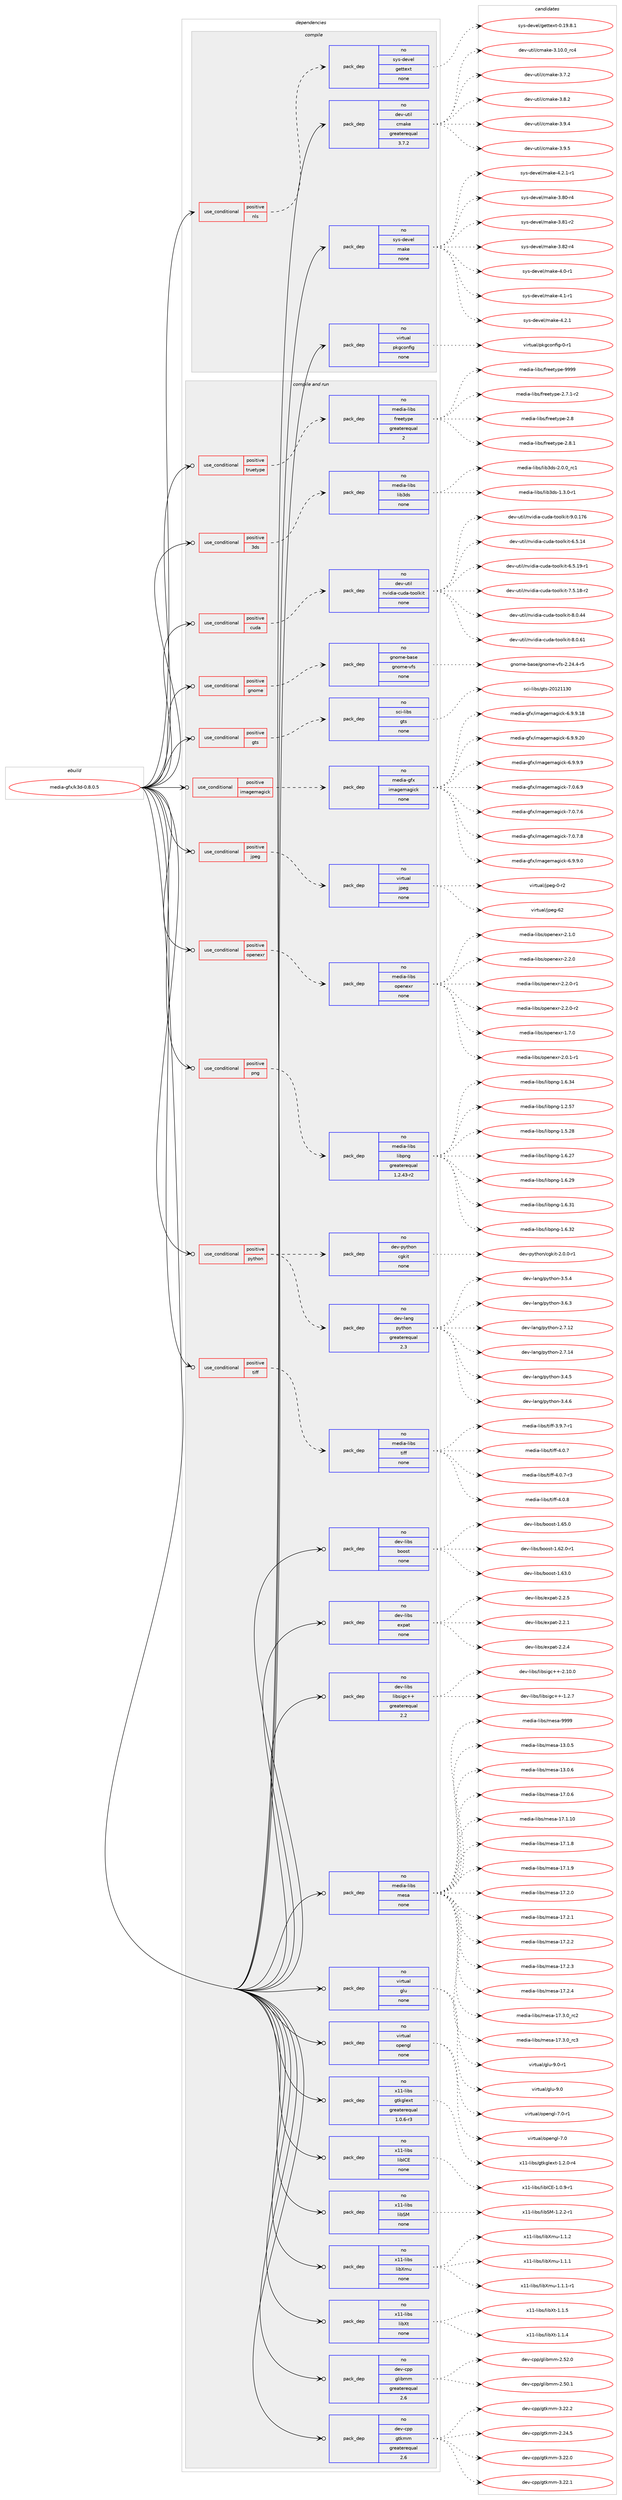 digraph prolog {

# *************
# Graph options
# *************

newrank=true;
concentrate=true;
compound=true;
graph [rankdir=LR,fontname=Helvetica,fontsize=10,ranksep=1.5];#, ranksep=2.5, nodesep=0.2];
edge  [arrowhead=vee];
node  [fontname=Helvetica,fontsize=10];

# **********
# The ebuild
# **********

subgraph cluster_leftcol {
color=gray;
rank=same;
label=<<i>ebuild</i>>;
id [label="media-gfx/k3d-0.8.0.5", color=red, width=4, href="../media-gfx/k3d-0.8.0.5.svg"];
}

# ****************
# The dependencies
# ****************

subgraph cluster_midcol {
color=gray;
label=<<i>dependencies</i>>;
subgraph cluster_compile {
fillcolor="#eeeeee";
style=filled;
label=<<i>compile</i>>;
subgraph cond87993 {
dependency355574 [label=<<TABLE BORDER="0" CELLBORDER="1" CELLSPACING="0" CELLPADDING="4"><TR><TD ROWSPAN="3" CELLPADDING="10">use_conditional</TD></TR><TR><TD>positive</TD></TR><TR><TD>nls</TD></TR></TABLE>>, shape=none, color=red];
subgraph pack262152 {
dependency355575 [label=<<TABLE BORDER="0" CELLBORDER="1" CELLSPACING="0" CELLPADDING="4" WIDTH="220"><TR><TD ROWSPAN="6" CELLPADDING="30">pack_dep</TD></TR><TR><TD WIDTH="110">no</TD></TR><TR><TD>sys-devel</TD></TR><TR><TD>gettext</TD></TR><TR><TD>none</TD></TR><TR><TD></TD></TR></TABLE>>, shape=none, color=blue];
}
dependency355574:e -> dependency355575:w [weight=20,style="dashed",arrowhead="vee"];
}
id:e -> dependency355574:w [weight=20,style="solid",arrowhead="vee"];
subgraph pack262153 {
dependency355576 [label=<<TABLE BORDER="0" CELLBORDER="1" CELLSPACING="0" CELLPADDING="4" WIDTH="220"><TR><TD ROWSPAN="6" CELLPADDING="30">pack_dep</TD></TR><TR><TD WIDTH="110">no</TD></TR><TR><TD>dev-util</TD></TR><TR><TD>cmake</TD></TR><TR><TD>greaterequal</TD></TR><TR><TD>3.7.2</TD></TR></TABLE>>, shape=none, color=blue];
}
id:e -> dependency355576:w [weight=20,style="solid",arrowhead="vee"];
subgraph pack262154 {
dependency355577 [label=<<TABLE BORDER="0" CELLBORDER="1" CELLSPACING="0" CELLPADDING="4" WIDTH="220"><TR><TD ROWSPAN="6" CELLPADDING="30">pack_dep</TD></TR><TR><TD WIDTH="110">no</TD></TR><TR><TD>sys-devel</TD></TR><TR><TD>make</TD></TR><TR><TD>none</TD></TR><TR><TD></TD></TR></TABLE>>, shape=none, color=blue];
}
id:e -> dependency355577:w [weight=20,style="solid",arrowhead="vee"];
subgraph pack262155 {
dependency355578 [label=<<TABLE BORDER="0" CELLBORDER="1" CELLSPACING="0" CELLPADDING="4" WIDTH="220"><TR><TD ROWSPAN="6" CELLPADDING="30">pack_dep</TD></TR><TR><TD WIDTH="110">no</TD></TR><TR><TD>virtual</TD></TR><TR><TD>pkgconfig</TD></TR><TR><TD>none</TD></TR><TR><TD></TD></TR></TABLE>>, shape=none, color=blue];
}
id:e -> dependency355578:w [weight=20,style="solid",arrowhead="vee"];
}
subgraph cluster_compileandrun {
fillcolor="#eeeeee";
style=filled;
label=<<i>compile and run</i>>;
subgraph cond87994 {
dependency355579 [label=<<TABLE BORDER="0" CELLBORDER="1" CELLSPACING="0" CELLPADDING="4"><TR><TD ROWSPAN="3" CELLPADDING="10">use_conditional</TD></TR><TR><TD>positive</TD></TR><TR><TD>3ds</TD></TR></TABLE>>, shape=none, color=red];
subgraph pack262156 {
dependency355580 [label=<<TABLE BORDER="0" CELLBORDER="1" CELLSPACING="0" CELLPADDING="4" WIDTH="220"><TR><TD ROWSPAN="6" CELLPADDING="30">pack_dep</TD></TR><TR><TD WIDTH="110">no</TD></TR><TR><TD>media-libs</TD></TR><TR><TD>lib3ds</TD></TR><TR><TD>none</TD></TR><TR><TD></TD></TR></TABLE>>, shape=none, color=blue];
}
dependency355579:e -> dependency355580:w [weight=20,style="dashed",arrowhead="vee"];
}
id:e -> dependency355579:w [weight=20,style="solid",arrowhead="odotvee"];
subgraph cond87995 {
dependency355581 [label=<<TABLE BORDER="0" CELLBORDER="1" CELLSPACING="0" CELLPADDING="4"><TR><TD ROWSPAN="3" CELLPADDING="10">use_conditional</TD></TR><TR><TD>positive</TD></TR><TR><TD>cuda</TD></TR></TABLE>>, shape=none, color=red];
subgraph pack262157 {
dependency355582 [label=<<TABLE BORDER="0" CELLBORDER="1" CELLSPACING="0" CELLPADDING="4" WIDTH="220"><TR><TD ROWSPAN="6" CELLPADDING="30">pack_dep</TD></TR><TR><TD WIDTH="110">no</TD></TR><TR><TD>dev-util</TD></TR><TR><TD>nvidia-cuda-toolkit</TD></TR><TR><TD>none</TD></TR><TR><TD></TD></TR></TABLE>>, shape=none, color=blue];
}
dependency355581:e -> dependency355582:w [weight=20,style="dashed",arrowhead="vee"];
}
id:e -> dependency355581:w [weight=20,style="solid",arrowhead="odotvee"];
subgraph cond87996 {
dependency355583 [label=<<TABLE BORDER="0" CELLBORDER="1" CELLSPACING="0" CELLPADDING="4"><TR><TD ROWSPAN="3" CELLPADDING="10">use_conditional</TD></TR><TR><TD>positive</TD></TR><TR><TD>gnome</TD></TR></TABLE>>, shape=none, color=red];
subgraph pack262158 {
dependency355584 [label=<<TABLE BORDER="0" CELLBORDER="1" CELLSPACING="0" CELLPADDING="4" WIDTH="220"><TR><TD ROWSPAN="6" CELLPADDING="30">pack_dep</TD></TR><TR><TD WIDTH="110">no</TD></TR><TR><TD>gnome-base</TD></TR><TR><TD>gnome-vfs</TD></TR><TR><TD>none</TD></TR><TR><TD></TD></TR></TABLE>>, shape=none, color=blue];
}
dependency355583:e -> dependency355584:w [weight=20,style="dashed",arrowhead="vee"];
}
id:e -> dependency355583:w [weight=20,style="solid",arrowhead="odotvee"];
subgraph cond87997 {
dependency355585 [label=<<TABLE BORDER="0" CELLBORDER="1" CELLSPACING="0" CELLPADDING="4"><TR><TD ROWSPAN="3" CELLPADDING="10">use_conditional</TD></TR><TR><TD>positive</TD></TR><TR><TD>gts</TD></TR></TABLE>>, shape=none, color=red];
subgraph pack262159 {
dependency355586 [label=<<TABLE BORDER="0" CELLBORDER="1" CELLSPACING="0" CELLPADDING="4" WIDTH="220"><TR><TD ROWSPAN="6" CELLPADDING="30">pack_dep</TD></TR><TR><TD WIDTH="110">no</TD></TR><TR><TD>sci-libs</TD></TR><TR><TD>gts</TD></TR><TR><TD>none</TD></TR><TR><TD></TD></TR></TABLE>>, shape=none, color=blue];
}
dependency355585:e -> dependency355586:w [weight=20,style="dashed",arrowhead="vee"];
}
id:e -> dependency355585:w [weight=20,style="solid",arrowhead="odotvee"];
subgraph cond87998 {
dependency355587 [label=<<TABLE BORDER="0" CELLBORDER="1" CELLSPACING="0" CELLPADDING="4"><TR><TD ROWSPAN="3" CELLPADDING="10">use_conditional</TD></TR><TR><TD>positive</TD></TR><TR><TD>imagemagick</TD></TR></TABLE>>, shape=none, color=red];
subgraph pack262160 {
dependency355588 [label=<<TABLE BORDER="0" CELLBORDER="1" CELLSPACING="0" CELLPADDING="4" WIDTH="220"><TR><TD ROWSPAN="6" CELLPADDING="30">pack_dep</TD></TR><TR><TD WIDTH="110">no</TD></TR><TR><TD>media-gfx</TD></TR><TR><TD>imagemagick</TD></TR><TR><TD>none</TD></TR><TR><TD></TD></TR></TABLE>>, shape=none, color=blue];
}
dependency355587:e -> dependency355588:w [weight=20,style="dashed",arrowhead="vee"];
}
id:e -> dependency355587:w [weight=20,style="solid",arrowhead="odotvee"];
subgraph cond87999 {
dependency355589 [label=<<TABLE BORDER="0" CELLBORDER="1" CELLSPACING="0" CELLPADDING="4"><TR><TD ROWSPAN="3" CELLPADDING="10">use_conditional</TD></TR><TR><TD>positive</TD></TR><TR><TD>jpeg</TD></TR></TABLE>>, shape=none, color=red];
subgraph pack262161 {
dependency355590 [label=<<TABLE BORDER="0" CELLBORDER="1" CELLSPACING="0" CELLPADDING="4" WIDTH="220"><TR><TD ROWSPAN="6" CELLPADDING="30">pack_dep</TD></TR><TR><TD WIDTH="110">no</TD></TR><TR><TD>virtual</TD></TR><TR><TD>jpeg</TD></TR><TR><TD>none</TD></TR><TR><TD></TD></TR></TABLE>>, shape=none, color=blue];
}
dependency355589:e -> dependency355590:w [weight=20,style="dashed",arrowhead="vee"];
}
id:e -> dependency355589:w [weight=20,style="solid",arrowhead="odotvee"];
subgraph cond88000 {
dependency355591 [label=<<TABLE BORDER="0" CELLBORDER="1" CELLSPACING="0" CELLPADDING="4"><TR><TD ROWSPAN="3" CELLPADDING="10">use_conditional</TD></TR><TR><TD>positive</TD></TR><TR><TD>openexr</TD></TR></TABLE>>, shape=none, color=red];
subgraph pack262162 {
dependency355592 [label=<<TABLE BORDER="0" CELLBORDER="1" CELLSPACING="0" CELLPADDING="4" WIDTH="220"><TR><TD ROWSPAN="6" CELLPADDING="30">pack_dep</TD></TR><TR><TD WIDTH="110">no</TD></TR><TR><TD>media-libs</TD></TR><TR><TD>openexr</TD></TR><TR><TD>none</TD></TR><TR><TD></TD></TR></TABLE>>, shape=none, color=blue];
}
dependency355591:e -> dependency355592:w [weight=20,style="dashed",arrowhead="vee"];
}
id:e -> dependency355591:w [weight=20,style="solid",arrowhead="odotvee"];
subgraph cond88001 {
dependency355593 [label=<<TABLE BORDER="0" CELLBORDER="1" CELLSPACING="0" CELLPADDING="4"><TR><TD ROWSPAN="3" CELLPADDING="10">use_conditional</TD></TR><TR><TD>positive</TD></TR><TR><TD>png</TD></TR></TABLE>>, shape=none, color=red];
subgraph pack262163 {
dependency355594 [label=<<TABLE BORDER="0" CELLBORDER="1" CELLSPACING="0" CELLPADDING="4" WIDTH="220"><TR><TD ROWSPAN="6" CELLPADDING="30">pack_dep</TD></TR><TR><TD WIDTH="110">no</TD></TR><TR><TD>media-libs</TD></TR><TR><TD>libpng</TD></TR><TR><TD>greaterequal</TD></TR><TR><TD>1.2.43-r2</TD></TR></TABLE>>, shape=none, color=blue];
}
dependency355593:e -> dependency355594:w [weight=20,style="dashed",arrowhead="vee"];
}
id:e -> dependency355593:w [weight=20,style="solid",arrowhead="odotvee"];
subgraph cond88002 {
dependency355595 [label=<<TABLE BORDER="0" CELLBORDER="1" CELLSPACING="0" CELLPADDING="4"><TR><TD ROWSPAN="3" CELLPADDING="10">use_conditional</TD></TR><TR><TD>positive</TD></TR><TR><TD>python</TD></TR></TABLE>>, shape=none, color=red];
subgraph pack262164 {
dependency355596 [label=<<TABLE BORDER="0" CELLBORDER="1" CELLSPACING="0" CELLPADDING="4" WIDTH="220"><TR><TD ROWSPAN="6" CELLPADDING="30">pack_dep</TD></TR><TR><TD WIDTH="110">no</TD></TR><TR><TD>dev-lang</TD></TR><TR><TD>python</TD></TR><TR><TD>greaterequal</TD></TR><TR><TD>2.3</TD></TR></TABLE>>, shape=none, color=blue];
}
dependency355595:e -> dependency355596:w [weight=20,style="dashed",arrowhead="vee"];
subgraph pack262165 {
dependency355597 [label=<<TABLE BORDER="0" CELLBORDER="1" CELLSPACING="0" CELLPADDING="4" WIDTH="220"><TR><TD ROWSPAN="6" CELLPADDING="30">pack_dep</TD></TR><TR><TD WIDTH="110">no</TD></TR><TR><TD>dev-python</TD></TR><TR><TD>cgkit</TD></TR><TR><TD>none</TD></TR><TR><TD></TD></TR></TABLE>>, shape=none, color=blue];
}
dependency355595:e -> dependency355597:w [weight=20,style="dashed",arrowhead="vee"];
}
id:e -> dependency355595:w [weight=20,style="solid",arrowhead="odotvee"];
subgraph cond88003 {
dependency355598 [label=<<TABLE BORDER="0" CELLBORDER="1" CELLSPACING="0" CELLPADDING="4"><TR><TD ROWSPAN="3" CELLPADDING="10">use_conditional</TD></TR><TR><TD>positive</TD></TR><TR><TD>tiff</TD></TR></TABLE>>, shape=none, color=red];
subgraph pack262166 {
dependency355599 [label=<<TABLE BORDER="0" CELLBORDER="1" CELLSPACING="0" CELLPADDING="4" WIDTH="220"><TR><TD ROWSPAN="6" CELLPADDING="30">pack_dep</TD></TR><TR><TD WIDTH="110">no</TD></TR><TR><TD>media-libs</TD></TR><TR><TD>tiff</TD></TR><TR><TD>none</TD></TR><TR><TD></TD></TR></TABLE>>, shape=none, color=blue];
}
dependency355598:e -> dependency355599:w [weight=20,style="dashed",arrowhead="vee"];
}
id:e -> dependency355598:w [weight=20,style="solid",arrowhead="odotvee"];
subgraph cond88004 {
dependency355600 [label=<<TABLE BORDER="0" CELLBORDER="1" CELLSPACING="0" CELLPADDING="4"><TR><TD ROWSPAN="3" CELLPADDING="10">use_conditional</TD></TR><TR><TD>positive</TD></TR><TR><TD>truetype</TD></TR></TABLE>>, shape=none, color=red];
subgraph pack262167 {
dependency355601 [label=<<TABLE BORDER="0" CELLBORDER="1" CELLSPACING="0" CELLPADDING="4" WIDTH="220"><TR><TD ROWSPAN="6" CELLPADDING="30">pack_dep</TD></TR><TR><TD WIDTH="110">no</TD></TR><TR><TD>media-libs</TD></TR><TR><TD>freetype</TD></TR><TR><TD>greaterequal</TD></TR><TR><TD>2</TD></TR></TABLE>>, shape=none, color=blue];
}
dependency355600:e -> dependency355601:w [weight=20,style="dashed",arrowhead="vee"];
}
id:e -> dependency355600:w [weight=20,style="solid",arrowhead="odotvee"];
subgraph pack262168 {
dependency355602 [label=<<TABLE BORDER="0" CELLBORDER="1" CELLSPACING="0" CELLPADDING="4" WIDTH="220"><TR><TD ROWSPAN="6" CELLPADDING="30">pack_dep</TD></TR><TR><TD WIDTH="110">no</TD></TR><TR><TD>dev-cpp</TD></TR><TR><TD>glibmm</TD></TR><TR><TD>greaterequal</TD></TR><TR><TD>2.6</TD></TR></TABLE>>, shape=none, color=blue];
}
id:e -> dependency355602:w [weight=20,style="solid",arrowhead="odotvee"];
subgraph pack262169 {
dependency355603 [label=<<TABLE BORDER="0" CELLBORDER="1" CELLSPACING="0" CELLPADDING="4" WIDTH="220"><TR><TD ROWSPAN="6" CELLPADDING="30">pack_dep</TD></TR><TR><TD WIDTH="110">no</TD></TR><TR><TD>dev-cpp</TD></TR><TR><TD>gtkmm</TD></TR><TR><TD>greaterequal</TD></TR><TR><TD>2.6</TD></TR></TABLE>>, shape=none, color=blue];
}
id:e -> dependency355603:w [weight=20,style="solid",arrowhead="odotvee"];
subgraph pack262170 {
dependency355604 [label=<<TABLE BORDER="0" CELLBORDER="1" CELLSPACING="0" CELLPADDING="4" WIDTH="220"><TR><TD ROWSPAN="6" CELLPADDING="30">pack_dep</TD></TR><TR><TD WIDTH="110">no</TD></TR><TR><TD>dev-libs</TD></TR><TR><TD>boost</TD></TR><TR><TD>none</TD></TR><TR><TD></TD></TR></TABLE>>, shape=none, color=blue];
}
id:e -> dependency355604:w [weight=20,style="solid",arrowhead="odotvee"];
subgraph pack262171 {
dependency355605 [label=<<TABLE BORDER="0" CELLBORDER="1" CELLSPACING="0" CELLPADDING="4" WIDTH="220"><TR><TD ROWSPAN="6" CELLPADDING="30">pack_dep</TD></TR><TR><TD WIDTH="110">no</TD></TR><TR><TD>dev-libs</TD></TR><TR><TD>expat</TD></TR><TR><TD>none</TD></TR><TR><TD></TD></TR></TABLE>>, shape=none, color=blue];
}
id:e -> dependency355605:w [weight=20,style="solid",arrowhead="odotvee"];
subgraph pack262172 {
dependency355606 [label=<<TABLE BORDER="0" CELLBORDER="1" CELLSPACING="0" CELLPADDING="4" WIDTH="220"><TR><TD ROWSPAN="6" CELLPADDING="30">pack_dep</TD></TR><TR><TD WIDTH="110">no</TD></TR><TR><TD>dev-libs</TD></TR><TR><TD>libsigc++</TD></TR><TR><TD>greaterequal</TD></TR><TR><TD>2.2</TD></TR></TABLE>>, shape=none, color=blue];
}
id:e -> dependency355606:w [weight=20,style="solid",arrowhead="odotvee"];
subgraph pack262173 {
dependency355607 [label=<<TABLE BORDER="0" CELLBORDER="1" CELLSPACING="0" CELLPADDING="4" WIDTH="220"><TR><TD ROWSPAN="6" CELLPADDING="30">pack_dep</TD></TR><TR><TD WIDTH="110">no</TD></TR><TR><TD>media-libs</TD></TR><TR><TD>mesa</TD></TR><TR><TD>none</TD></TR><TR><TD></TD></TR></TABLE>>, shape=none, color=blue];
}
id:e -> dependency355607:w [weight=20,style="solid",arrowhead="odotvee"];
subgraph pack262174 {
dependency355608 [label=<<TABLE BORDER="0" CELLBORDER="1" CELLSPACING="0" CELLPADDING="4" WIDTH="220"><TR><TD ROWSPAN="6" CELLPADDING="30">pack_dep</TD></TR><TR><TD WIDTH="110">no</TD></TR><TR><TD>virtual</TD></TR><TR><TD>glu</TD></TR><TR><TD>none</TD></TR><TR><TD></TD></TR></TABLE>>, shape=none, color=blue];
}
id:e -> dependency355608:w [weight=20,style="solid",arrowhead="odotvee"];
subgraph pack262175 {
dependency355609 [label=<<TABLE BORDER="0" CELLBORDER="1" CELLSPACING="0" CELLPADDING="4" WIDTH="220"><TR><TD ROWSPAN="6" CELLPADDING="30">pack_dep</TD></TR><TR><TD WIDTH="110">no</TD></TR><TR><TD>virtual</TD></TR><TR><TD>opengl</TD></TR><TR><TD>none</TD></TR><TR><TD></TD></TR></TABLE>>, shape=none, color=blue];
}
id:e -> dependency355609:w [weight=20,style="solid",arrowhead="odotvee"];
subgraph pack262176 {
dependency355610 [label=<<TABLE BORDER="0" CELLBORDER="1" CELLSPACING="0" CELLPADDING="4" WIDTH="220"><TR><TD ROWSPAN="6" CELLPADDING="30">pack_dep</TD></TR><TR><TD WIDTH="110">no</TD></TR><TR><TD>x11-libs</TD></TR><TR><TD>gtkglext</TD></TR><TR><TD>greaterequal</TD></TR><TR><TD>1.0.6-r3</TD></TR></TABLE>>, shape=none, color=blue];
}
id:e -> dependency355610:w [weight=20,style="solid",arrowhead="odotvee"];
subgraph pack262177 {
dependency355611 [label=<<TABLE BORDER="0" CELLBORDER="1" CELLSPACING="0" CELLPADDING="4" WIDTH="220"><TR><TD ROWSPAN="6" CELLPADDING="30">pack_dep</TD></TR><TR><TD WIDTH="110">no</TD></TR><TR><TD>x11-libs</TD></TR><TR><TD>libICE</TD></TR><TR><TD>none</TD></TR><TR><TD></TD></TR></TABLE>>, shape=none, color=blue];
}
id:e -> dependency355611:w [weight=20,style="solid",arrowhead="odotvee"];
subgraph pack262178 {
dependency355612 [label=<<TABLE BORDER="0" CELLBORDER="1" CELLSPACING="0" CELLPADDING="4" WIDTH="220"><TR><TD ROWSPAN="6" CELLPADDING="30">pack_dep</TD></TR><TR><TD WIDTH="110">no</TD></TR><TR><TD>x11-libs</TD></TR><TR><TD>libSM</TD></TR><TR><TD>none</TD></TR><TR><TD></TD></TR></TABLE>>, shape=none, color=blue];
}
id:e -> dependency355612:w [weight=20,style="solid",arrowhead="odotvee"];
subgraph pack262179 {
dependency355613 [label=<<TABLE BORDER="0" CELLBORDER="1" CELLSPACING="0" CELLPADDING="4" WIDTH="220"><TR><TD ROWSPAN="6" CELLPADDING="30">pack_dep</TD></TR><TR><TD WIDTH="110">no</TD></TR><TR><TD>x11-libs</TD></TR><TR><TD>libXmu</TD></TR><TR><TD>none</TD></TR><TR><TD></TD></TR></TABLE>>, shape=none, color=blue];
}
id:e -> dependency355613:w [weight=20,style="solid",arrowhead="odotvee"];
subgraph pack262180 {
dependency355614 [label=<<TABLE BORDER="0" CELLBORDER="1" CELLSPACING="0" CELLPADDING="4" WIDTH="220"><TR><TD ROWSPAN="6" CELLPADDING="30">pack_dep</TD></TR><TR><TD WIDTH="110">no</TD></TR><TR><TD>x11-libs</TD></TR><TR><TD>libXt</TD></TR><TR><TD>none</TD></TR><TR><TD></TD></TR></TABLE>>, shape=none, color=blue];
}
id:e -> dependency355614:w [weight=20,style="solid",arrowhead="odotvee"];
}
subgraph cluster_run {
fillcolor="#eeeeee";
style=filled;
label=<<i>run</i>>;
}
}

# **************
# The candidates
# **************

subgraph cluster_choices {
rank=same;
color=gray;
label=<<i>candidates</i>>;

subgraph choice262152 {
color=black;
nodesep=1;
choice1151211154510010111810110847103101116116101120116454846495746564649 [label="sys-devel/gettext-0.19.8.1", color=red, width=4,href="../sys-devel/gettext-0.19.8.1.svg"];
dependency355575:e -> choice1151211154510010111810110847103101116116101120116454846495746564649:w [style=dotted,weight="100"];
}
subgraph choice262153 {
color=black;
nodesep=1;
choice1001011184511711610510847991099710710145514649484648951149952 [label="dev-util/cmake-3.10.0_rc4", color=red, width=4,href="../dev-util/cmake-3.10.0_rc4.svg"];
choice10010111845117116105108479910997107101455146554650 [label="dev-util/cmake-3.7.2", color=red, width=4,href="../dev-util/cmake-3.7.2.svg"];
choice10010111845117116105108479910997107101455146564650 [label="dev-util/cmake-3.8.2", color=red, width=4,href="../dev-util/cmake-3.8.2.svg"];
choice10010111845117116105108479910997107101455146574652 [label="dev-util/cmake-3.9.4", color=red, width=4,href="../dev-util/cmake-3.9.4.svg"];
choice10010111845117116105108479910997107101455146574653 [label="dev-util/cmake-3.9.5", color=red, width=4,href="../dev-util/cmake-3.9.5.svg"];
dependency355576:e -> choice1001011184511711610510847991099710710145514649484648951149952:w [style=dotted,weight="100"];
dependency355576:e -> choice10010111845117116105108479910997107101455146554650:w [style=dotted,weight="100"];
dependency355576:e -> choice10010111845117116105108479910997107101455146564650:w [style=dotted,weight="100"];
dependency355576:e -> choice10010111845117116105108479910997107101455146574652:w [style=dotted,weight="100"];
dependency355576:e -> choice10010111845117116105108479910997107101455146574653:w [style=dotted,weight="100"];
}
subgraph choice262154 {
color=black;
nodesep=1;
choice11512111545100101118101108471099710710145514656484511452 [label="sys-devel/make-3.80-r4", color=red, width=4,href="../sys-devel/make-3.80-r4.svg"];
choice11512111545100101118101108471099710710145514656494511450 [label="sys-devel/make-3.81-r2", color=red, width=4,href="../sys-devel/make-3.81-r2.svg"];
choice11512111545100101118101108471099710710145514656504511452 [label="sys-devel/make-3.82-r4", color=red, width=4,href="../sys-devel/make-3.82-r4.svg"];
choice115121115451001011181011084710997107101455246484511449 [label="sys-devel/make-4.0-r1", color=red, width=4,href="../sys-devel/make-4.0-r1.svg"];
choice115121115451001011181011084710997107101455246494511449 [label="sys-devel/make-4.1-r1", color=red, width=4,href="../sys-devel/make-4.1-r1.svg"];
choice115121115451001011181011084710997107101455246504649 [label="sys-devel/make-4.2.1", color=red, width=4,href="../sys-devel/make-4.2.1.svg"];
choice1151211154510010111810110847109971071014552465046494511449 [label="sys-devel/make-4.2.1-r1", color=red, width=4,href="../sys-devel/make-4.2.1-r1.svg"];
dependency355577:e -> choice11512111545100101118101108471099710710145514656484511452:w [style=dotted,weight="100"];
dependency355577:e -> choice11512111545100101118101108471099710710145514656494511450:w [style=dotted,weight="100"];
dependency355577:e -> choice11512111545100101118101108471099710710145514656504511452:w [style=dotted,weight="100"];
dependency355577:e -> choice115121115451001011181011084710997107101455246484511449:w [style=dotted,weight="100"];
dependency355577:e -> choice115121115451001011181011084710997107101455246494511449:w [style=dotted,weight="100"];
dependency355577:e -> choice115121115451001011181011084710997107101455246504649:w [style=dotted,weight="100"];
dependency355577:e -> choice1151211154510010111810110847109971071014552465046494511449:w [style=dotted,weight="100"];
}
subgraph choice262155 {
color=black;
nodesep=1;
choice11810511411611797108471121071039911111010210510345484511449 [label="virtual/pkgconfig-0-r1", color=red, width=4,href="../virtual/pkgconfig-0-r1.svg"];
dependency355578:e -> choice11810511411611797108471121071039911111010210510345484511449:w [style=dotted,weight="100"];
}
subgraph choice262156 {
color=black;
nodesep=1;
choice1091011001059745108105981154710810598511001154549465146484511449 [label="media-libs/lib3ds-1.3.0-r1", color=red, width=4,href="../media-libs/lib3ds-1.3.0-r1.svg"];
choice109101100105974510810598115471081059851100115455046484648951149949 [label="media-libs/lib3ds-2.0.0_rc1", color=red, width=4,href="../media-libs/lib3ds-2.0.0_rc1.svg"];
dependency355580:e -> choice1091011001059745108105981154710810598511001154549465146484511449:w [style=dotted,weight="100"];
dependency355580:e -> choice109101100105974510810598115471081059851100115455046484648951149949:w [style=dotted,weight="100"];
}
subgraph choice262157 {
color=black;
nodesep=1;
choice1001011184511711610510847110118105100105974599117100974511611111110810710511645544653464952 [label="dev-util/nvidia-cuda-toolkit-6.5.14", color=red, width=4,href="../dev-util/nvidia-cuda-toolkit-6.5.14.svg"];
choice10010111845117116105108471101181051001059745991171009745116111111108107105116455446534649574511449 [label="dev-util/nvidia-cuda-toolkit-6.5.19-r1", color=red, width=4,href="../dev-util/nvidia-cuda-toolkit-6.5.19-r1.svg"];
choice10010111845117116105108471101181051001059745991171009745116111111108107105116455546534649564511450 [label="dev-util/nvidia-cuda-toolkit-7.5.18-r2", color=red, width=4,href="../dev-util/nvidia-cuda-toolkit-7.5.18-r2.svg"];
choice1001011184511711610510847110118105100105974599117100974511611111110810710511645564648465252 [label="dev-util/nvidia-cuda-toolkit-8.0.44", color=red, width=4,href="../dev-util/nvidia-cuda-toolkit-8.0.44.svg"];
choice1001011184511711610510847110118105100105974599117100974511611111110810710511645564648465449 [label="dev-util/nvidia-cuda-toolkit-8.0.61", color=red, width=4,href="../dev-util/nvidia-cuda-toolkit-8.0.61.svg"];
choice100101118451171161051084711011810510010597459911710097451161111111081071051164557464846495554 [label="dev-util/nvidia-cuda-toolkit-9.0.176", color=red, width=4,href="../dev-util/nvidia-cuda-toolkit-9.0.176.svg"];
dependency355582:e -> choice1001011184511711610510847110118105100105974599117100974511611111110810710511645544653464952:w [style=dotted,weight="100"];
dependency355582:e -> choice10010111845117116105108471101181051001059745991171009745116111111108107105116455446534649574511449:w [style=dotted,weight="100"];
dependency355582:e -> choice10010111845117116105108471101181051001059745991171009745116111111108107105116455546534649564511450:w [style=dotted,weight="100"];
dependency355582:e -> choice1001011184511711610510847110118105100105974599117100974511611111110810710511645564648465252:w [style=dotted,weight="100"];
dependency355582:e -> choice1001011184511711610510847110118105100105974599117100974511611111110810710511645564648465449:w [style=dotted,weight="100"];
dependency355582:e -> choice100101118451171161051084711011810510010597459911710097451161111111081071051164557464846495554:w [style=dotted,weight="100"];
}
subgraph choice262158 {
color=black;
nodesep=1;
choice1031101111091014598971151014710311011110910145118102115455046505246524511453 [label="gnome-base/gnome-vfs-2.24.4-r5", color=red, width=4,href="../gnome-base/gnome-vfs-2.24.4-r5.svg"];
dependency355584:e -> choice1031101111091014598971151014710311011110910145118102115455046505246524511453:w [style=dotted,weight="100"];
}
subgraph choice262159 {
color=black;
nodesep=1;
choice11599105451081059811547103116115455048495049495148 [label="sci-libs/gts-20121130", color=red, width=4,href="../sci-libs/gts-20121130.svg"];
dependency355586:e -> choice11599105451081059811547103116115455048495049495148:w [style=dotted,weight="100"];
}
subgraph choice262160 {
color=black;
nodesep=1;
choice1091011001059745103102120471051099710310110997103105991074554465746574648 [label="media-gfx/imagemagick-6.9.9.0", color=red, width=4,href="../media-gfx/imagemagick-6.9.9.0.svg"];
choice109101100105974510310212047105109971031011099710310599107455446574657464956 [label="media-gfx/imagemagick-6.9.9.18", color=red, width=4,href="../media-gfx/imagemagick-6.9.9.18.svg"];
choice109101100105974510310212047105109971031011099710310599107455446574657465048 [label="media-gfx/imagemagick-6.9.9.20", color=red, width=4,href="../media-gfx/imagemagick-6.9.9.20.svg"];
choice1091011001059745103102120471051099710310110997103105991074554465746574657 [label="media-gfx/imagemagick-6.9.9.9", color=red, width=4,href="../media-gfx/imagemagick-6.9.9.9.svg"];
choice1091011001059745103102120471051099710310110997103105991074555464846544657 [label="media-gfx/imagemagick-7.0.6.9", color=red, width=4,href="../media-gfx/imagemagick-7.0.6.9.svg"];
choice1091011001059745103102120471051099710310110997103105991074555464846554654 [label="media-gfx/imagemagick-7.0.7.6", color=red, width=4,href="../media-gfx/imagemagick-7.0.7.6.svg"];
choice1091011001059745103102120471051099710310110997103105991074555464846554656 [label="media-gfx/imagemagick-7.0.7.8", color=red, width=4,href="../media-gfx/imagemagick-7.0.7.8.svg"];
dependency355588:e -> choice1091011001059745103102120471051099710310110997103105991074554465746574648:w [style=dotted,weight="100"];
dependency355588:e -> choice109101100105974510310212047105109971031011099710310599107455446574657464956:w [style=dotted,weight="100"];
dependency355588:e -> choice109101100105974510310212047105109971031011099710310599107455446574657465048:w [style=dotted,weight="100"];
dependency355588:e -> choice1091011001059745103102120471051099710310110997103105991074554465746574657:w [style=dotted,weight="100"];
dependency355588:e -> choice1091011001059745103102120471051099710310110997103105991074555464846544657:w [style=dotted,weight="100"];
dependency355588:e -> choice1091011001059745103102120471051099710310110997103105991074555464846554654:w [style=dotted,weight="100"];
dependency355588:e -> choice1091011001059745103102120471051099710310110997103105991074555464846554656:w [style=dotted,weight="100"];
}
subgraph choice262161 {
color=black;
nodesep=1;
choice118105114116117971084710611210110345484511450 [label="virtual/jpeg-0-r2", color=red, width=4,href="../virtual/jpeg-0-r2.svg"];
choice1181051141161179710847106112101103455450 [label="virtual/jpeg-62", color=red, width=4,href="../virtual/jpeg-62.svg"];
dependency355590:e -> choice118105114116117971084710611210110345484511450:w [style=dotted,weight="100"];
dependency355590:e -> choice1181051141161179710847106112101103455450:w [style=dotted,weight="100"];
}
subgraph choice262162 {
color=black;
nodesep=1;
choice10910110010597451081059811547111112101110101120114454946554648 [label="media-libs/openexr-1.7.0", color=red, width=4,href="../media-libs/openexr-1.7.0.svg"];
choice109101100105974510810598115471111121011101011201144550464846494511449 [label="media-libs/openexr-2.0.1-r1", color=red, width=4,href="../media-libs/openexr-2.0.1-r1.svg"];
choice10910110010597451081059811547111112101110101120114455046494648 [label="media-libs/openexr-2.1.0", color=red, width=4,href="../media-libs/openexr-2.1.0.svg"];
choice10910110010597451081059811547111112101110101120114455046504648 [label="media-libs/openexr-2.2.0", color=red, width=4,href="../media-libs/openexr-2.2.0.svg"];
choice109101100105974510810598115471111121011101011201144550465046484511449 [label="media-libs/openexr-2.2.0-r1", color=red, width=4,href="../media-libs/openexr-2.2.0-r1.svg"];
choice109101100105974510810598115471111121011101011201144550465046484511450 [label="media-libs/openexr-2.2.0-r2", color=red, width=4,href="../media-libs/openexr-2.2.0-r2.svg"];
dependency355592:e -> choice10910110010597451081059811547111112101110101120114454946554648:w [style=dotted,weight="100"];
dependency355592:e -> choice109101100105974510810598115471111121011101011201144550464846494511449:w [style=dotted,weight="100"];
dependency355592:e -> choice10910110010597451081059811547111112101110101120114455046494648:w [style=dotted,weight="100"];
dependency355592:e -> choice10910110010597451081059811547111112101110101120114455046504648:w [style=dotted,weight="100"];
dependency355592:e -> choice109101100105974510810598115471111121011101011201144550465046484511449:w [style=dotted,weight="100"];
dependency355592:e -> choice109101100105974510810598115471111121011101011201144550465046484511450:w [style=dotted,weight="100"];
}
subgraph choice262163 {
color=black;
nodesep=1;
choice109101100105974510810598115471081059811211010345494650465355 [label="media-libs/libpng-1.2.57", color=red, width=4,href="../media-libs/libpng-1.2.57.svg"];
choice109101100105974510810598115471081059811211010345494653465056 [label="media-libs/libpng-1.5.28", color=red, width=4,href="../media-libs/libpng-1.5.28.svg"];
choice109101100105974510810598115471081059811211010345494654465055 [label="media-libs/libpng-1.6.27", color=red, width=4,href="../media-libs/libpng-1.6.27.svg"];
choice109101100105974510810598115471081059811211010345494654465057 [label="media-libs/libpng-1.6.29", color=red, width=4,href="../media-libs/libpng-1.6.29.svg"];
choice109101100105974510810598115471081059811211010345494654465149 [label="media-libs/libpng-1.6.31", color=red, width=4,href="../media-libs/libpng-1.6.31.svg"];
choice109101100105974510810598115471081059811211010345494654465150 [label="media-libs/libpng-1.6.32", color=red, width=4,href="../media-libs/libpng-1.6.32.svg"];
choice109101100105974510810598115471081059811211010345494654465152 [label="media-libs/libpng-1.6.34", color=red, width=4,href="../media-libs/libpng-1.6.34.svg"];
dependency355594:e -> choice109101100105974510810598115471081059811211010345494650465355:w [style=dotted,weight="100"];
dependency355594:e -> choice109101100105974510810598115471081059811211010345494653465056:w [style=dotted,weight="100"];
dependency355594:e -> choice109101100105974510810598115471081059811211010345494654465055:w [style=dotted,weight="100"];
dependency355594:e -> choice109101100105974510810598115471081059811211010345494654465057:w [style=dotted,weight="100"];
dependency355594:e -> choice109101100105974510810598115471081059811211010345494654465149:w [style=dotted,weight="100"];
dependency355594:e -> choice109101100105974510810598115471081059811211010345494654465150:w [style=dotted,weight="100"];
dependency355594:e -> choice109101100105974510810598115471081059811211010345494654465152:w [style=dotted,weight="100"];
}
subgraph choice262164 {
color=black;
nodesep=1;
choice10010111845108971101034711212111610411111045504655464950 [label="dev-lang/python-2.7.12", color=red, width=4,href="../dev-lang/python-2.7.12.svg"];
choice10010111845108971101034711212111610411111045504655464952 [label="dev-lang/python-2.7.14", color=red, width=4,href="../dev-lang/python-2.7.14.svg"];
choice100101118451089711010347112121116104111110455146524653 [label="dev-lang/python-3.4.5", color=red, width=4,href="../dev-lang/python-3.4.5.svg"];
choice100101118451089711010347112121116104111110455146524654 [label="dev-lang/python-3.4.6", color=red, width=4,href="../dev-lang/python-3.4.6.svg"];
choice100101118451089711010347112121116104111110455146534652 [label="dev-lang/python-3.5.4", color=red, width=4,href="../dev-lang/python-3.5.4.svg"];
choice100101118451089711010347112121116104111110455146544651 [label="dev-lang/python-3.6.3", color=red, width=4,href="../dev-lang/python-3.6.3.svg"];
dependency355596:e -> choice10010111845108971101034711212111610411111045504655464950:w [style=dotted,weight="100"];
dependency355596:e -> choice10010111845108971101034711212111610411111045504655464952:w [style=dotted,weight="100"];
dependency355596:e -> choice100101118451089711010347112121116104111110455146524653:w [style=dotted,weight="100"];
dependency355596:e -> choice100101118451089711010347112121116104111110455146524654:w [style=dotted,weight="100"];
dependency355596:e -> choice100101118451089711010347112121116104111110455146534652:w [style=dotted,weight="100"];
dependency355596:e -> choice100101118451089711010347112121116104111110455146544651:w [style=dotted,weight="100"];
}
subgraph choice262165 {
color=black;
nodesep=1;
choice1001011184511212111610411111047991031071051164550464846484511449 [label="dev-python/cgkit-2.0.0-r1", color=red, width=4,href="../dev-python/cgkit-2.0.0-r1.svg"];
dependency355597:e -> choice1001011184511212111610411111047991031071051164550464846484511449:w [style=dotted,weight="100"];
}
subgraph choice262166 {
color=black;
nodesep=1;
choice109101100105974510810598115471161051021024551465746554511449 [label="media-libs/tiff-3.9.7-r1", color=red, width=4,href="../media-libs/tiff-3.9.7-r1.svg"];
choice10910110010597451081059811547116105102102455246484655 [label="media-libs/tiff-4.0.7", color=red, width=4,href="../media-libs/tiff-4.0.7.svg"];
choice109101100105974510810598115471161051021024552464846554511451 [label="media-libs/tiff-4.0.7-r3", color=red, width=4,href="../media-libs/tiff-4.0.7-r3.svg"];
choice10910110010597451081059811547116105102102455246484656 [label="media-libs/tiff-4.0.8", color=red, width=4,href="../media-libs/tiff-4.0.8.svg"];
dependency355599:e -> choice109101100105974510810598115471161051021024551465746554511449:w [style=dotted,weight="100"];
dependency355599:e -> choice10910110010597451081059811547116105102102455246484655:w [style=dotted,weight="100"];
dependency355599:e -> choice109101100105974510810598115471161051021024552464846554511451:w [style=dotted,weight="100"];
dependency355599:e -> choice10910110010597451081059811547116105102102455246484656:w [style=dotted,weight="100"];
}
subgraph choice262167 {
color=black;
nodesep=1;
choice109101100105974510810598115471021141011011161211121014550465546494511450 [label="media-libs/freetype-2.7.1-r2", color=red, width=4,href="../media-libs/freetype-2.7.1-r2.svg"];
choice1091011001059745108105981154710211410110111612111210145504656 [label="media-libs/freetype-2.8", color=red, width=4,href="../media-libs/freetype-2.8.svg"];
choice10910110010597451081059811547102114101101116121112101455046564649 [label="media-libs/freetype-2.8.1", color=red, width=4,href="../media-libs/freetype-2.8.1.svg"];
choice109101100105974510810598115471021141011011161211121014557575757 [label="media-libs/freetype-9999", color=red, width=4,href="../media-libs/freetype-9999.svg"];
dependency355601:e -> choice109101100105974510810598115471021141011011161211121014550465546494511450:w [style=dotted,weight="100"];
dependency355601:e -> choice1091011001059745108105981154710211410110111612111210145504656:w [style=dotted,weight="100"];
dependency355601:e -> choice10910110010597451081059811547102114101101116121112101455046564649:w [style=dotted,weight="100"];
dependency355601:e -> choice109101100105974510810598115471021141011011161211121014557575757:w [style=dotted,weight="100"];
}
subgraph choice262168 {
color=black;
nodesep=1;
choice1001011184599112112471031081059810910945504653484649 [label="dev-cpp/glibmm-2.50.1", color=red, width=4,href="../dev-cpp/glibmm-2.50.1.svg"];
choice1001011184599112112471031081059810910945504653504648 [label="dev-cpp/glibmm-2.52.0", color=red, width=4,href="../dev-cpp/glibmm-2.52.0.svg"];
dependency355602:e -> choice1001011184599112112471031081059810910945504653484649:w [style=dotted,weight="100"];
dependency355602:e -> choice1001011184599112112471031081059810910945504653504648:w [style=dotted,weight="100"];
}
subgraph choice262169 {
color=black;
nodesep=1;
choice10010111845991121124710311610710910945504650524653 [label="dev-cpp/gtkmm-2.24.5", color=red, width=4,href="../dev-cpp/gtkmm-2.24.5.svg"];
choice10010111845991121124710311610710910945514650504648 [label="dev-cpp/gtkmm-3.22.0", color=red, width=4,href="../dev-cpp/gtkmm-3.22.0.svg"];
choice10010111845991121124710311610710910945514650504649 [label="dev-cpp/gtkmm-3.22.1", color=red, width=4,href="../dev-cpp/gtkmm-3.22.1.svg"];
choice10010111845991121124710311610710910945514650504650 [label="dev-cpp/gtkmm-3.22.2", color=red, width=4,href="../dev-cpp/gtkmm-3.22.2.svg"];
dependency355603:e -> choice10010111845991121124710311610710910945504650524653:w [style=dotted,weight="100"];
dependency355603:e -> choice10010111845991121124710311610710910945514650504648:w [style=dotted,weight="100"];
dependency355603:e -> choice10010111845991121124710311610710910945514650504649:w [style=dotted,weight="100"];
dependency355603:e -> choice10010111845991121124710311610710910945514650504650:w [style=dotted,weight="100"];
}
subgraph choice262170 {
color=black;
nodesep=1;
choice10010111845108105981154798111111115116454946545046484511449 [label="dev-libs/boost-1.62.0-r1", color=red, width=4,href="../dev-libs/boost-1.62.0-r1.svg"];
choice1001011184510810598115479811111111511645494654514648 [label="dev-libs/boost-1.63.0", color=red, width=4,href="../dev-libs/boost-1.63.0.svg"];
choice1001011184510810598115479811111111511645494654534648 [label="dev-libs/boost-1.65.0", color=red, width=4,href="../dev-libs/boost-1.65.0.svg"];
dependency355604:e -> choice10010111845108105981154798111111115116454946545046484511449:w [style=dotted,weight="100"];
dependency355604:e -> choice1001011184510810598115479811111111511645494654514648:w [style=dotted,weight="100"];
dependency355604:e -> choice1001011184510810598115479811111111511645494654534648:w [style=dotted,weight="100"];
}
subgraph choice262171 {
color=black;
nodesep=1;
choice10010111845108105981154710112011297116455046504649 [label="dev-libs/expat-2.2.1", color=red, width=4,href="../dev-libs/expat-2.2.1.svg"];
choice10010111845108105981154710112011297116455046504652 [label="dev-libs/expat-2.2.4", color=red, width=4,href="../dev-libs/expat-2.2.4.svg"];
choice10010111845108105981154710112011297116455046504653 [label="dev-libs/expat-2.2.5", color=red, width=4,href="../dev-libs/expat-2.2.5.svg"];
dependency355605:e -> choice10010111845108105981154710112011297116455046504649:w [style=dotted,weight="100"];
dependency355605:e -> choice10010111845108105981154710112011297116455046504652:w [style=dotted,weight="100"];
dependency355605:e -> choice10010111845108105981154710112011297116455046504653:w [style=dotted,weight="100"];
}
subgraph choice262172 {
color=black;
nodesep=1;
choice10010111845108105981154710810598115105103994343454946504655 [label="dev-libs/libsigc++-1.2.7", color=red, width=4,href="../dev-libs/libsigc++-1.2.7.svg"];
choice1001011184510810598115471081059811510510399434345504649484648 [label="dev-libs/libsigc++-2.10.0", color=red, width=4,href="../dev-libs/libsigc++-2.10.0.svg"];
dependency355606:e -> choice10010111845108105981154710810598115105103994343454946504655:w [style=dotted,weight="100"];
dependency355606:e -> choice1001011184510810598115471081059811510510399434345504649484648:w [style=dotted,weight="100"];
}
subgraph choice262173 {
color=black;
nodesep=1;
choice109101100105974510810598115471091011159745495146484653 [label="media-libs/mesa-13.0.5", color=red, width=4,href="../media-libs/mesa-13.0.5.svg"];
choice109101100105974510810598115471091011159745495146484654 [label="media-libs/mesa-13.0.6", color=red, width=4,href="../media-libs/mesa-13.0.6.svg"];
choice109101100105974510810598115471091011159745495546484654 [label="media-libs/mesa-17.0.6", color=red, width=4,href="../media-libs/mesa-17.0.6.svg"];
choice10910110010597451081059811547109101115974549554649464948 [label="media-libs/mesa-17.1.10", color=red, width=4,href="../media-libs/mesa-17.1.10.svg"];
choice109101100105974510810598115471091011159745495546494656 [label="media-libs/mesa-17.1.8", color=red, width=4,href="../media-libs/mesa-17.1.8.svg"];
choice109101100105974510810598115471091011159745495546494657 [label="media-libs/mesa-17.1.9", color=red, width=4,href="../media-libs/mesa-17.1.9.svg"];
choice109101100105974510810598115471091011159745495546504648 [label="media-libs/mesa-17.2.0", color=red, width=4,href="../media-libs/mesa-17.2.0.svg"];
choice109101100105974510810598115471091011159745495546504649 [label="media-libs/mesa-17.2.1", color=red, width=4,href="../media-libs/mesa-17.2.1.svg"];
choice109101100105974510810598115471091011159745495546504650 [label="media-libs/mesa-17.2.2", color=red, width=4,href="../media-libs/mesa-17.2.2.svg"];
choice109101100105974510810598115471091011159745495546504651 [label="media-libs/mesa-17.2.3", color=red, width=4,href="../media-libs/mesa-17.2.3.svg"];
choice109101100105974510810598115471091011159745495546504652 [label="media-libs/mesa-17.2.4", color=red, width=4,href="../media-libs/mesa-17.2.4.svg"];
choice109101100105974510810598115471091011159745495546514648951149950 [label="media-libs/mesa-17.3.0_rc2", color=red, width=4,href="../media-libs/mesa-17.3.0_rc2.svg"];
choice109101100105974510810598115471091011159745495546514648951149951 [label="media-libs/mesa-17.3.0_rc3", color=red, width=4,href="../media-libs/mesa-17.3.0_rc3.svg"];
choice10910110010597451081059811547109101115974557575757 [label="media-libs/mesa-9999", color=red, width=4,href="../media-libs/mesa-9999.svg"];
dependency355607:e -> choice109101100105974510810598115471091011159745495146484653:w [style=dotted,weight="100"];
dependency355607:e -> choice109101100105974510810598115471091011159745495146484654:w [style=dotted,weight="100"];
dependency355607:e -> choice109101100105974510810598115471091011159745495546484654:w [style=dotted,weight="100"];
dependency355607:e -> choice10910110010597451081059811547109101115974549554649464948:w [style=dotted,weight="100"];
dependency355607:e -> choice109101100105974510810598115471091011159745495546494656:w [style=dotted,weight="100"];
dependency355607:e -> choice109101100105974510810598115471091011159745495546494657:w [style=dotted,weight="100"];
dependency355607:e -> choice109101100105974510810598115471091011159745495546504648:w [style=dotted,weight="100"];
dependency355607:e -> choice109101100105974510810598115471091011159745495546504649:w [style=dotted,weight="100"];
dependency355607:e -> choice109101100105974510810598115471091011159745495546504650:w [style=dotted,weight="100"];
dependency355607:e -> choice109101100105974510810598115471091011159745495546504651:w [style=dotted,weight="100"];
dependency355607:e -> choice109101100105974510810598115471091011159745495546504652:w [style=dotted,weight="100"];
dependency355607:e -> choice109101100105974510810598115471091011159745495546514648951149950:w [style=dotted,weight="100"];
dependency355607:e -> choice109101100105974510810598115471091011159745495546514648951149951:w [style=dotted,weight="100"];
dependency355607:e -> choice10910110010597451081059811547109101115974557575757:w [style=dotted,weight="100"];
}
subgraph choice262174 {
color=black;
nodesep=1;
choice118105114116117971084710310811745574648 [label="virtual/glu-9.0", color=red, width=4,href="../virtual/glu-9.0.svg"];
choice1181051141161179710847103108117455746484511449 [label="virtual/glu-9.0-r1", color=red, width=4,href="../virtual/glu-9.0-r1.svg"];
dependency355608:e -> choice118105114116117971084710310811745574648:w [style=dotted,weight="100"];
dependency355608:e -> choice1181051141161179710847103108117455746484511449:w [style=dotted,weight="100"];
}
subgraph choice262175 {
color=black;
nodesep=1;
choice118105114116117971084711111210111010310845554648 [label="virtual/opengl-7.0", color=red, width=4,href="../virtual/opengl-7.0.svg"];
choice1181051141161179710847111112101110103108455546484511449 [label="virtual/opengl-7.0-r1", color=red, width=4,href="../virtual/opengl-7.0-r1.svg"];
dependency355609:e -> choice118105114116117971084711111210111010310845554648:w [style=dotted,weight="100"];
dependency355609:e -> choice1181051141161179710847111112101110103108455546484511449:w [style=dotted,weight="100"];
}
subgraph choice262176 {
color=black;
nodesep=1;
choice12049494510810598115471031161071031081011201164549465046484511452 [label="x11-libs/gtkglext-1.2.0-r4", color=red, width=4,href="../x11-libs/gtkglext-1.2.0-r4.svg"];
dependency355610:e -> choice12049494510810598115471031161071031081011201164549465046484511452:w [style=dotted,weight="100"];
}
subgraph choice262177 {
color=black;
nodesep=1;
choice1204949451081059811547108105987367694549464846574511449 [label="x11-libs/libICE-1.0.9-r1", color=red, width=4,href="../x11-libs/libICE-1.0.9-r1.svg"];
dependency355611:e -> choice1204949451081059811547108105987367694549464846574511449:w [style=dotted,weight="100"];
}
subgraph choice262178 {
color=black;
nodesep=1;
choice12049494510810598115471081059883774549465046504511449 [label="x11-libs/libSM-1.2.2-r1", color=red, width=4,href="../x11-libs/libSM-1.2.2-r1.svg"];
dependency355612:e -> choice12049494510810598115471081059883774549465046504511449:w [style=dotted,weight="100"];
}
subgraph choice262179 {
color=black;
nodesep=1;
choice12049494510810598115471081059888109117454946494649 [label="x11-libs/libXmu-1.1.1", color=red, width=4,href="../x11-libs/libXmu-1.1.1.svg"];
choice120494945108105981154710810598881091174549464946494511449 [label="x11-libs/libXmu-1.1.1-r1", color=red, width=4,href="../x11-libs/libXmu-1.1.1-r1.svg"];
choice12049494510810598115471081059888109117454946494650 [label="x11-libs/libXmu-1.1.2", color=red, width=4,href="../x11-libs/libXmu-1.1.2.svg"];
dependency355613:e -> choice12049494510810598115471081059888109117454946494649:w [style=dotted,weight="100"];
dependency355613:e -> choice120494945108105981154710810598881091174549464946494511449:w [style=dotted,weight="100"];
dependency355613:e -> choice12049494510810598115471081059888109117454946494650:w [style=dotted,weight="100"];
}
subgraph choice262180 {
color=black;
nodesep=1;
choice12049494510810598115471081059888116454946494652 [label="x11-libs/libXt-1.1.4", color=red, width=4,href="../x11-libs/libXt-1.1.4.svg"];
choice12049494510810598115471081059888116454946494653 [label="x11-libs/libXt-1.1.5", color=red, width=4,href="../x11-libs/libXt-1.1.5.svg"];
dependency355614:e -> choice12049494510810598115471081059888116454946494652:w [style=dotted,weight="100"];
dependency355614:e -> choice12049494510810598115471081059888116454946494653:w [style=dotted,weight="100"];
}
}

}
